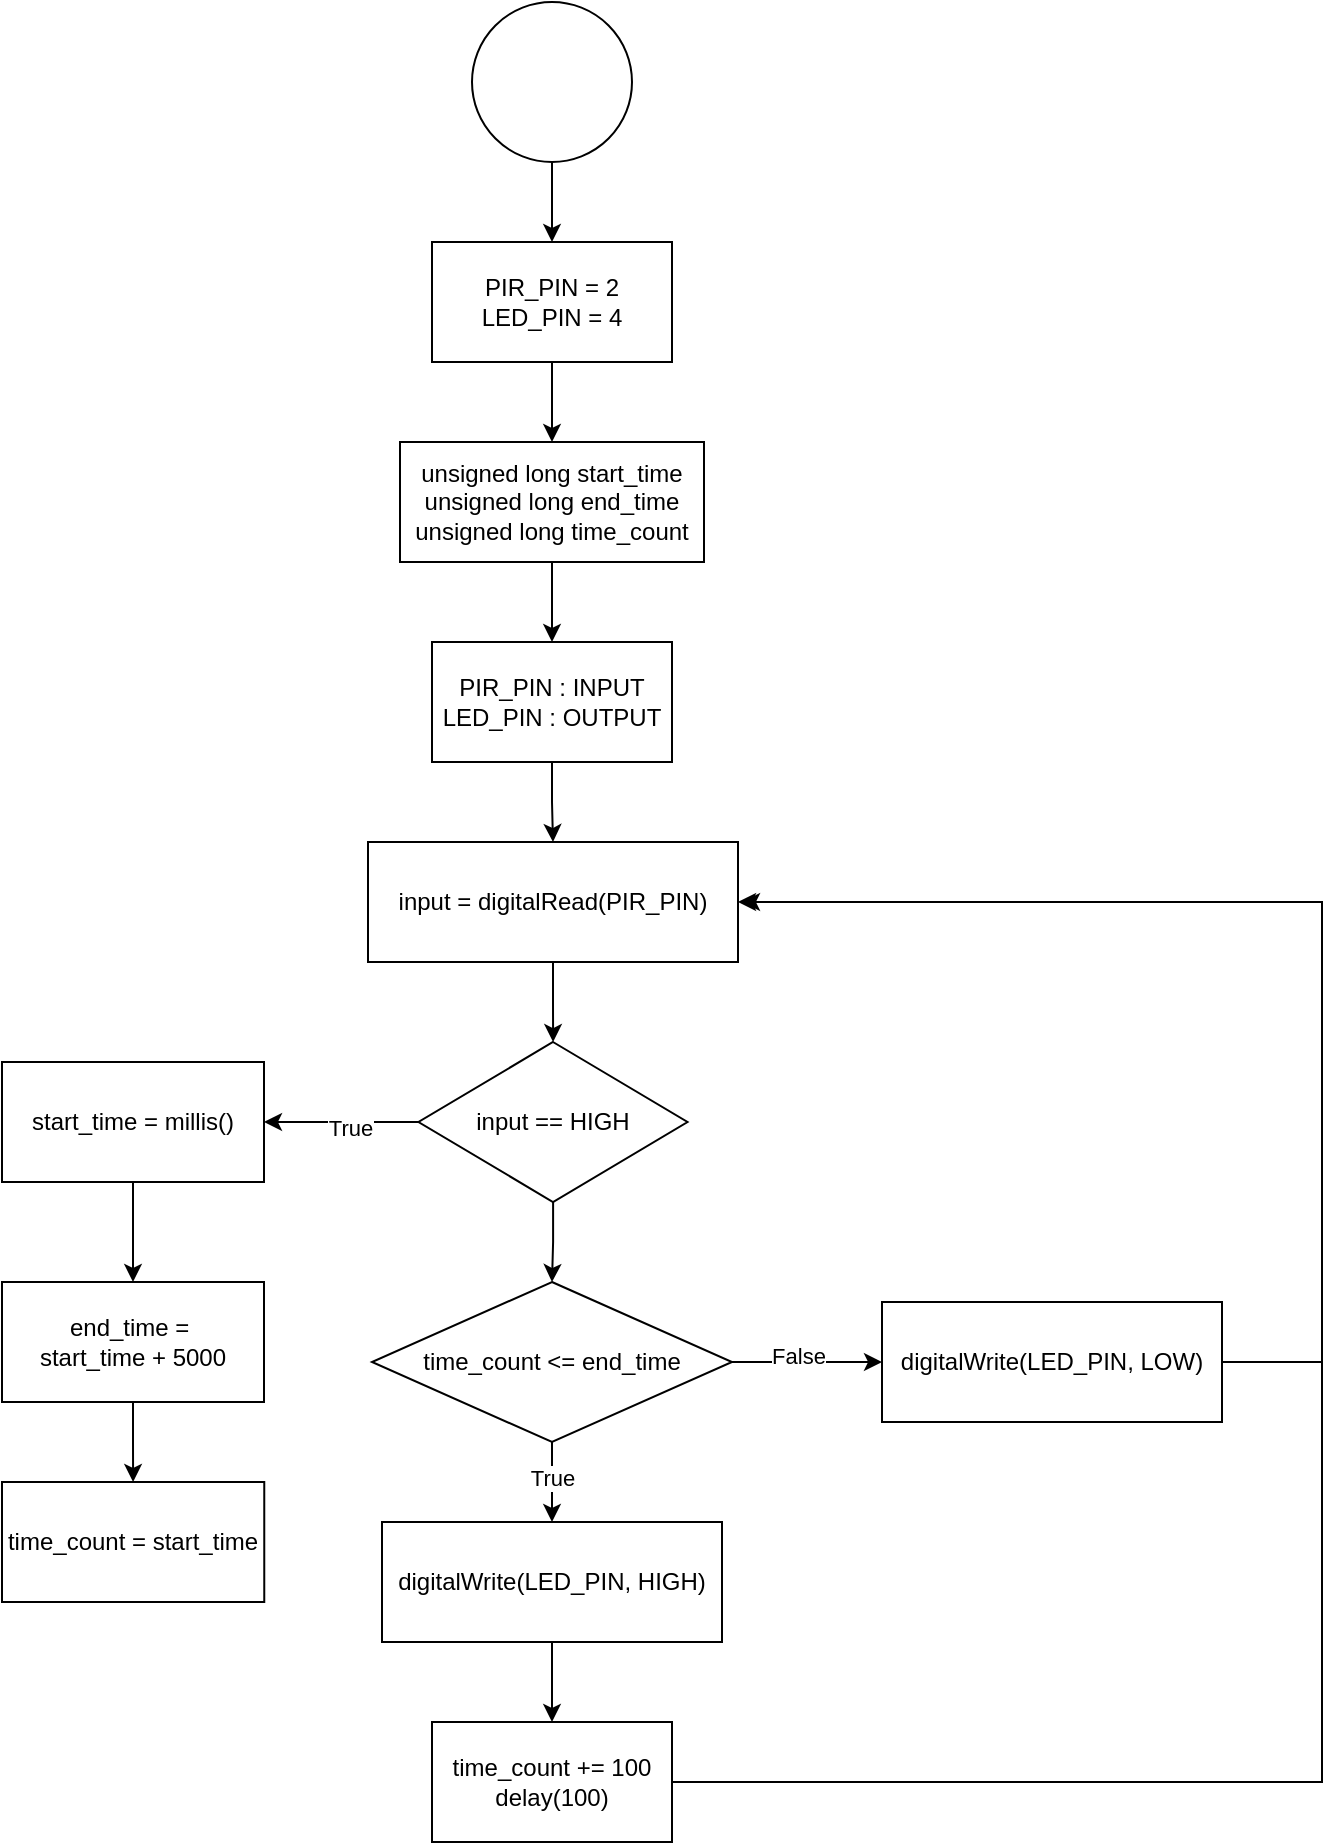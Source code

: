 <mxfile version="24.7.17">
  <diagram name="페이지-1" id="Dh4Imjj_tjygAGNBDwQ0">
    <mxGraphModel dx="679" dy="759" grid="1" gridSize="10" guides="1" tooltips="1" connect="1" arrows="1" fold="1" page="1" pageScale="1" pageWidth="850" pageHeight="1100" math="0" shadow="0">
      <root>
        <mxCell id="0" />
        <mxCell id="1" parent="0" />
        <mxCell id="xA1ZE_iaB-B1wRLm_vOs-4" value="" style="edgeStyle=orthogonalEdgeStyle;rounded=0;orthogonalLoop=1;jettySize=auto;html=1;" edge="1" parent="1" source="xA1ZE_iaB-B1wRLm_vOs-1" target="xA1ZE_iaB-B1wRLm_vOs-3">
          <mxGeometry relative="1" as="geometry" />
        </mxCell>
        <mxCell id="xA1ZE_iaB-B1wRLm_vOs-1" value="" style="ellipse;whiteSpace=wrap;html=1;aspect=fixed;" vertex="1" parent="1">
          <mxGeometry x="385" y="20" width="80" height="80" as="geometry" />
        </mxCell>
        <mxCell id="xA1ZE_iaB-B1wRLm_vOs-6" value="" style="edgeStyle=orthogonalEdgeStyle;rounded=0;orthogonalLoop=1;jettySize=auto;html=1;" edge="1" parent="1" source="xA1ZE_iaB-B1wRLm_vOs-3" target="xA1ZE_iaB-B1wRLm_vOs-13">
          <mxGeometry relative="1" as="geometry">
            <mxPoint x="440" y="240" as="targetPoint" />
          </mxGeometry>
        </mxCell>
        <mxCell id="xA1ZE_iaB-B1wRLm_vOs-3" value="PIR_PIN = 2&lt;div&gt;LED_PIN = 4&lt;/div&gt;" style="whiteSpace=wrap;html=1;" vertex="1" parent="1">
          <mxGeometry x="365" y="140" width="120" height="60" as="geometry" />
        </mxCell>
        <mxCell id="xA1ZE_iaB-B1wRLm_vOs-8" value="" style="edgeStyle=orthogonalEdgeStyle;rounded=0;orthogonalLoop=1;jettySize=auto;html=1;" edge="1" parent="1" source="xA1ZE_iaB-B1wRLm_vOs-5" target="xA1ZE_iaB-B1wRLm_vOs-7">
          <mxGeometry relative="1" as="geometry" />
        </mxCell>
        <mxCell id="xA1ZE_iaB-B1wRLm_vOs-5" value="PIR_PIN : INPUT&lt;div&gt;LED_PIN : OUTPUT&lt;/div&gt;" style="whiteSpace=wrap;html=1;" vertex="1" parent="1">
          <mxGeometry x="365" y="340" width="120" height="60" as="geometry" />
        </mxCell>
        <mxCell id="xA1ZE_iaB-B1wRLm_vOs-10" value="" style="edgeStyle=orthogonalEdgeStyle;rounded=0;orthogonalLoop=1;jettySize=auto;html=1;" edge="1" parent="1" source="xA1ZE_iaB-B1wRLm_vOs-7" target="xA1ZE_iaB-B1wRLm_vOs-9">
          <mxGeometry relative="1" as="geometry" />
        </mxCell>
        <mxCell id="xA1ZE_iaB-B1wRLm_vOs-7" value="input = digitalRead(PIR_PIN)" style="whiteSpace=wrap;html=1;" vertex="1" parent="1">
          <mxGeometry x="333" y="440" width="185" height="60" as="geometry" />
        </mxCell>
        <mxCell id="xA1ZE_iaB-B1wRLm_vOs-18" value="" style="edgeStyle=orthogonalEdgeStyle;rounded=0;orthogonalLoop=1;jettySize=auto;html=1;" edge="1" parent="1" source="xA1ZE_iaB-B1wRLm_vOs-9" target="xA1ZE_iaB-B1wRLm_vOs-17">
          <mxGeometry relative="1" as="geometry" />
        </mxCell>
        <mxCell id="xA1ZE_iaB-B1wRLm_vOs-33" value="True" style="edgeLabel;html=1;align=center;verticalAlign=middle;resizable=0;points=[];" vertex="1" connectable="0" parent="xA1ZE_iaB-B1wRLm_vOs-18">
          <mxGeometry x="-0.092" y="3" relative="1" as="geometry">
            <mxPoint as="offset" />
          </mxGeometry>
        </mxCell>
        <mxCell id="xA1ZE_iaB-B1wRLm_vOs-24" value="" style="edgeStyle=orthogonalEdgeStyle;rounded=0;orthogonalLoop=1;jettySize=auto;html=1;" edge="1" parent="1" source="xA1ZE_iaB-B1wRLm_vOs-9" target="xA1ZE_iaB-B1wRLm_vOs-23">
          <mxGeometry relative="1" as="geometry" />
        </mxCell>
        <mxCell id="xA1ZE_iaB-B1wRLm_vOs-9" value="input == HIGH" style="rhombus;whiteSpace=wrap;html=1;" vertex="1" parent="1">
          <mxGeometry x="358.25" y="540" width="134.5" height="80" as="geometry" />
        </mxCell>
        <mxCell id="xA1ZE_iaB-B1wRLm_vOs-14" style="edgeStyle=orthogonalEdgeStyle;rounded=0;orthogonalLoop=1;jettySize=auto;html=1;exitX=0.5;exitY=1;exitDx=0;exitDy=0;entryX=0.5;entryY=0;entryDx=0;entryDy=0;" edge="1" parent="1" source="xA1ZE_iaB-B1wRLm_vOs-13" target="xA1ZE_iaB-B1wRLm_vOs-5">
          <mxGeometry relative="1" as="geometry" />
        </mxCell>
        <mxCell id="xA1ZE_iaB-B1wRLm_vOs-13" value="unsigned long start_time&lt;div&gt;unsigned long end_time&lt;br&gt;&lt;/div&gt;&lt;div&gt;unsigned long time_count&lt;br&gt;&lt;/div&gt;" style="rounded=0;whiteSpace=wrap;html=1;strokeColor=#000000;" vertex="1" parent="1">
          <mxGeometry x="349" y="240" width="152" height="60" as="geometry" />
        </mxCell>
        <mxCell id="xA1ZE_iaB-B1wRLm_vOs-20" value="" style="edgeStyle=orthogonalEdgeStyle;rounded=0;orthogonalLoop=1;jettySize=auto;html=1;" edge="1" parent="1" source="xA1ZE_iaB-B1wRLm_vOs-17" target="xA1ZE_iaB-B1wRLm_vOs-19">
          <mxGeometry relative="1" as="geometry" />
        </mxCell>
        <mxCell id="xA1ZE_iaB-B1wRLm_vOs-17" value="start_time = millis()" style="whiteSpace=wrap;html=1;" vertex="1" parent="1">
          <mxGeometry x="150" y="550" width="131" height="60" as="geometry" />
        </mxCell>
        <mxCell id="xA1ZE_iaB-B1wRLm_vOs-22" value="" style="edgeStyle=orthogonalEdgeStyle;rounded=0;orthogonalLoop=1;jettySize=auto;html=1;" edge="1" parent="1" source="xA1ZE_iaB-B1wRLm_vOs-19" target="xA1ZE_iaB-B1wRLm_vOs-21">
          <mxGeometry relative="1" as="geometry" />
        </mxCell>
        <mxCell id="xA1ZE_iaB-B1wRLm_vOs-19" value="end_time =&amp;nbsp;&lt;div&gt;start_time + 5000&lt;/div&gt;" style="whiteSpace=wrap;html=1;" vertex="1" parent="1">
          <mxGeometry x="150" y="660" width="131" height="60" as="geometry" />
        </mxCell>
        <mxCell id="xA1ZE_iaB-B1wRLm_vOs-21" value="time_count = start_time" style="whiteSpace=wrap;html=1;" vertex="1" parent="1">
          <mxGeometry x="150" y="760" width="131.13" height="60" as="geometry" />
        </mxCell>
        <mxCell id="xA1ZE_iaB-B1wRLm_vOs-26" value="" style="edgeStyle=orthogonalEdgeStyle;rounded=0;orthogonalLoop=1;jettySize=auto;html=1;" edge="1" parent="1" source="xA1ZE_iaB-B1wRLm_vOs-23" target="xA1ZE_iaB-B1wRLm_vOs-25">
          <mxGeometry relative="1" as="geometry" />
        </mxCell>
        <mxCell id="xA1ZE_iaB-B1wRLm_vOs-32" value="True" style="edgeLabel;html=1;align=center;verticalAlign=middle;resizable=0;points=[];" vertex="1" connectable="0" parent="xA1ZE_iaB-B1wRLm_vOs-26">
          <mxGeometry x="-0.108" relative="1" as="geometry">
            <mxPoint as="offset" />
          </mxGeometry>
        </mxCell>
        <mxCell id="xA1ZE_iaB-B1wRLm_vOs-30" value="" style="edgeStyle=orthogonalEdgeStyle;rounded=0;orthogonalLoop=1;jettySize=auto;html=1;" edge="1" parent="1" source="xA1ZE_iaB-B1wRLm_vOs-23" target="xA1ZE_iaB-B1wRLm_vOs-29">
          <mxGeometry relative="1" as="geometry" />
        </mxCell>
        <mxCell id="xA1ZE_iaB-B1wRLm_vOs-31" value="False" style="edgeLabel;html=1;align=center;verticalAlign=middle;resizable=0;points=[];" vertex="1" connectable="0" parent="xA1ZE_iaB-B1wRLm_vOs-30">
          <mxGeometry x="-0.116" y="3" relative="1" as="geometry">
            <mxPoint as="offset" />
          </mxGeometry>
        </mxCell>
        <mxCell id="xA1ZE_iaB-B1wRLm_vOs-23" value="time_count &amp;lt;= end_time" style="rhombus;whiteSpace=wrap;html=1;" vertex="1" parent="1">
          <mxGeometry x="335" y="660" width="180" height="80" as="geometry" />
        </mxCell>
        <mxCell id="xA1ZE_iaB-B1wRLm_vOs-28" value="" style="edgeStyle=orthogonalEdgeStyle;rounded=0;orthogonalLoop=1;jettySize=auto;html=1;" edge="1" parent="1" source="xA1ZE_iaB-B1wRLm_vOs-25" target="xA1ZE_iaB-B1wRLm_vOs-27">
          <mxGeometry relative="1" as="geometry" />
        </mxCell>
        <mxCell id="xA1ZE_iaB-B1wRLm_vOs-25" value="digitalWrite(LED_PIN, HIGH)" style="whiteSpace=wrap;html=1;" vertex="1" parent="1">
          <mxGeometry x="340" y="780" width="170" height="60" as="geometry" />
        </mxCell>
        <mxCell id="xA1ZE_iaB-B1wRLm_vOs-37" style="edgeStyle=orthogonalEdgeStyle;rounded=0;orthogonalLoop=1;jettySize=auto;html=1;exitX=1;exitY=0.5;exitDx=0;exitDy=0;entryX=1;entryY=0.5;entryDx=0;entryDy=0;" edge="1" parent="1" source="xA1ZE_iaB-B1wRLm_vOs-27" target="xA1ZE_iaB-B1wRLm_vOs-7">
          <mxGeometry relative="1" as="geometry">
            <Array as="points">
              <mxPoint x="810" y="910" />
              <mxPoint x="810" y="470" />
            </Array>
          </mxGeometry>
        </mxCell>
        <mxCell id="xA1ZE_iaB-B1wRLm_vOs-27" value="time_count += 100&lt;div&gt;delay(100)&lt;/div&gt;" style="whiteSpace=wrap;html=1;" vertex="1" parent="1">
          <mxGeometry x="365" y="880" width="120" height="60" as="geometry" />
        </mxCell>
        <mxCell id="xA1ZE_iaB-B1wRLm_vOs-38" style="edgeStyle=orthogonalEdgeStyle;rounded=0;orthogonalLoop=1;jettySize=auto;html=1;exitX=1;exitY=0.5;exitDx=0;exitDy=0;" edge="1" parent="1" source="xA1ZE_iaB-B1wRLm_vOs-29">
          <mxGeometry relative="1" as="geometry">
            <mxPoint x="520" y="470" as="targetPoint" />
            <Array as="points">
              <mxPoint x="810" y="700" />
              <mxPoint x="810" y="470" />
            </Array>
          </mxGeometry>
        </mxCell>
        <mxCell id="xA1ZE_iaB-B1wRLm_vOs-29" value="digitalWrite(LED_PIN, LOW)" style="whiteSpace=wrap;html=1;" vertex="1" parent="1">
          <mxGeometry x="590" y="670" width="170" height="60" as="geometry" />
        </mxCell>
      </root>
    </mxGraphModel>
  </diagram>
</mxfile>

